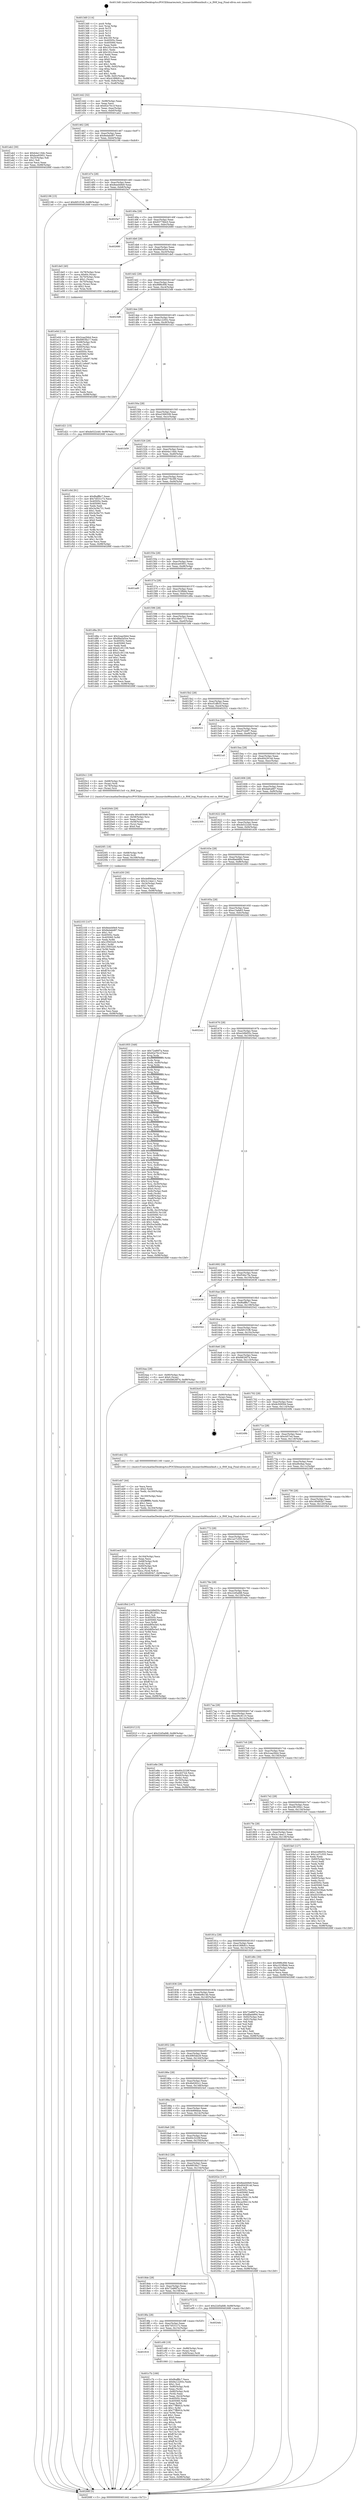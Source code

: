digraph "0x4013d0" {
  label = "0x4013d0 (/mnt/c/Users/mathe/Desktop/tcc/POCII/binaries/extr_linuxarchx86mmfault.c_is_f00f_bug_Final-ollvm.out::main(0))"
  labelloc = "t"
  node[shape=record]

  Entry [label="",width=0.3,height=0.3,shape=circle,fillcolor=black,style=filled]
  "0x401442" [label="{
     0x401442 [32]\l
     | [instrs]\l
     &nbsp;&nbsp;0x401442 \<+6\>: mov -0x98(%rbp),%eax\l
     &nbsp;&nbsp;0x401448 \<+2\>: mov %eax,%ecx\l
     &nbsp;&nbsp;0x40144a \<+6\>: sub $0x82e70c1f,%ecx\l
     &nbsp;&nbsp;0x401450 \<+6\>: mov %eax,-0xac(%rbp)\l
     &nbsp;&nbsp;0x401456 \<+6\>: mov %ecx,-0xb0(%rbp)\l
     &nbsp;&nbsp;0x40145c \<+6\>: je 0000000000401ab2 \<main+0x6e2\>\l
  }"]
  "0x401ab2" [label="{
     0x401ab2 [30]\l
     | [instrs]\l
     &nbsp;&nbsp;0x401ab2 \<+5\>: mov $0xb4a116dc,%eax\l
     &nbsp;&nbsp;0x401ab7 \<+5\>: mov $0xbce93951,%ecx\l
     &nbsp;&nbsp;0x401abc \<+3\>: mov -0x25(%rbp),%dl\l
     &nbsp;&nbsp;0x401abf \<+3\>: test $0x1,%dl\l
     &nbsp;&nbsp;0x401ac2 \<+3\>: cmovne %ecx,%eax\l
     &nbsp;&nbsp;0x401ac5 \<+6\>: mov %eax,-0x98(%rbp)\l
     &nbsp;&nbsp;0x401acb \<+5\>: jmp 000000000040268f \<main+0x12bf\>\l
  }"]
  "0x401462" [label="{
     0x401462 [28]\l
     | [instrs]\l
     &nbsp;&nbsp;0x401462 \<+5\>: jmp 0000000000401467 \<main+0x97\>\l
     &nbsp;&nbsp;0x401467 \<+6\>: mov -0xac(%rbp),%eax\l
     &nbsp;&nbsp;0x40146d \<+5\>: sub $0x8edabd87,%eax\l
     &nbsp;&nbsp;0x401472 \<+6\>: mov %eax,-0xb4(%rbp)\l
     &nbsp;&nbsp;0x401478 \<+6\>: je 0000000000402196 \<main+0xdc6\>\l
  }"]
  Exit [label="",width=0.3,height=0.3,shape=circle,fillcolor=black,style=filled,peripheries=2]
  "0x402196" [label="{
     0x402196 [15]\l
     | [instrs]\l
     &nbsp;&nbsp;0x402196 \<+10\>: movl $0xfd51f1f8,-0x98(%rbp)\l
     &nbsp;&nbsp;0x4021a0 \<+5\>: jmp 000000000040268f \<main+0x12bf\>\l
  }"]
  "0x40147e" [label="{
     0x40147e [28]\l
     | [instrs]\l
     &nbsp;&nbsp;0x40147e \<+5\>: jmp 0000000000401483 \<main+0xb3\>\l
     &nbsp;&nbsp;0x401483 \<+6\>: mov -0xac(%rbp),%eax\l
     &nbsp;&nbsp;0x401489 \<+5\>: sub $0x8eed49e9,%eax\l
     &nbsp;&nbsp;0x40148e \<+6\>: mov %eax,-0xb8(%rbp)\l
     &nbsp;&nbsp;0x401494 \<+6\>: je 00000000004025e7 \<main+0x1217\>\l
  }"]
  "0x402103" [label="{
     0x402103 [147]\l
     | [instrs]\l
     &nbsp;&nbsp;0x402103 \<+5\>: mov $0x8eed49e9,%eax\l
     &nbsp;&nbsp;0x402108 \<+5\>: mov $0x8edabd87,%esi\l
     &nbsp;&nbsp;0x40210d \<+2\>: mov $0x1,%cl\l
     &nbsp;&nbsp;0x40210f \<+7\>: mov 0x40505c,%edx\l
     &nbsp;&nbsp;0x402116 \<+8\>: mov 0x405060,%r8d\l
     &nbsp;&nbsp;0x40211e \<+3\>: mov %edx,%r9d\l
     &nbsp;&nbsp;0x402121 \<+7\>: sub $0x1f5932d5,%r9d\l
     &nbsp;&nbsp;0x402128 \<+4\>: sub $0x1,%r9d\l
     &nbsp;&nbsp;0x40212c \<+7\>: add $0x1f5932d5,%r9d\l
     &nbsp;&nbsp;0x402133 \<+4\>: imul %r9d,%edx\l
     &nbsp;&nbsp;0x402137 \<+3\>: and $0x1,%edx\l
     &nbsp;&nbsp;0x40213a \<+3\>: cmp $0x0,%edx\l
     &nbsp;&nbsp;0x40213d \<+4\>: sete %r10b\l
     &nbsp;&nbsp;0x402141 \<+4\>: cmp $0xa,%r8d\l
     &nbsp;&nbsp;0x402145 \<+4\>: setl %r11b\l
     &nbsp;&nbsp;0x402149 \<+3\>: mov %r10b,%bl\l
     &nbsp;&nbsp;0x40214c \<+3\>: xor $0xff,%bl\l
     &nbsp;&nbsp;0x40214f \<+3\>: mov %r11b,%r14b\l
     &nbsp;&nbsp;0x402152 \<+4\>: xor $0xff,%r14b\l
     &nbsp;&nbsp;0x402156 \<+3\>: xor $0x0,%cl\l
     &nbsp;&nbsp;0x402159 \<+3\>: mov %bl,%r15b\l
     &nbsp;&nbsp;0x40215c \<+4\>: and $0x0,%r15b\l
     &nbsp;&nbsp;0x402160 \<+3\>: and %cl,%r10b\l
     &nbsp;&nbsp;0x402163 \<+3\>: mov %r14b,%r12b\l
     &nbsp;&nbsp;0x402166 \<+4\>: and $0x0,%r12b\l
     &nbsp;&nbsp;0x40216a \<+3\>: and %cl,%r11b\l
     &nbsp;&nbsp;0x40216d \<+3\>: or %r10b,%r15b\l
     &nbsp;&nbsp;0x402170 \<+3\>: or %r11b,%r12b\l
     &nbsp;&nbsp;0x402173 \<+3\>: xor %r12b,%r15b\l
     &nbsp;&nbsp;0x402176 \<+3\>: or %r14b,%bl\l
     &nbsp;&nbsp;0x402179 \<+3\>: xor $0xff,%bl\l
     &nbsp;&nbsp;0x40217c \<+3\>: or $0x0,%cl\l
     &nbsp;&nbsp;0x40217f \<+2\>: and %cl,%bl\l
     &nbsp;&nbsp;0x402181 \<+3\>: or %bl,%r15b\l
     &nbsp;&nbsp;0x402184 \<+4\>: test $0x1,%r15b\l
     &nbsp;&nbsp;0x402188 \<+3\>: cmovne %esi,%eax\l
     &nbsp;&nbsp;0x40218b \<+6\>: mov %eax,-0x98(%rbp)\l
     &nbsp;&nbsp;0x402191 \<+5\>: jmp 000000000040268f \<main+0x12bf\>\l
  }"]
  "0x4025e7" [label="{
     0x4025e7\l
  }", style=dashed]
  "0x40149a" [label="{
     0x40149a [28]\l
     | [instrs]\l
     &nbsp;&nbsp;0x40149a \<+5\>: jmp 000000000040149f \<main+0xcf\>\l
     &nbsp;&nbsp;0x40149f \<+6\>: mov -0xac(%rbp),%eax\l
     &nbsp;&nbsp;0x4014a5 \<+5\>: sub $0x93778dc0,%eax\l
     &nbsp;&nbsp;0x4014aa \<+6\>: mov %eax,-0xbc(%rbp)\l
     &nbsp;&nbsp;0x4014b0 \<+6\>: je 0000000000402680 \<main+0x12b0\>\l
  }"]
  "0x4020f1" [label="{
     0x4020f1 [18]\l
     | [instrs]\l
     &nbsp;&nbsp;0x4020f1 \<+4\>: mov -0x68(%rbp),%rdi\l
     &nbsp;&nbsp;0x4020f5 \<+3\>: mov (%rdi),%rdi\l
     &nbsp;&nbsp;0x4020f8 \<+6\>: mov %eax,-0x168(%rbp)\l
     &nbsp;&nbsp;0x4020fe \<+5\>: call 0000000000401030 \<free@plt\>\l
     | [calls]\l
     &nbsp;&nbsp;0x401030 \{1\} (unknown)\l
  }"]
  "0x402680" [label="{
     0x402680\l
  }", style=dashed]
  "0x4014b6" [label="{
     0x4014b6 [28]\l
     | [instrs]\l
     &nbsp;&nbsp;0x4014b6 \<+5\>: jmp 00000000004014bb \<main+0xeb\>\l
     &nbsp;&nbsp;0x4014bb \<+6\>: mov -0xac(%rbp),%eax\l
     &nbsp;&nbsp;0x4014c1 \<+5\>: sub $0x99a5a5ce,%eax\l
     &nbsp;&nbsp;0x4014c6 \<+6\>: mov %eax,-0xc0(%rbp)\l
     &nbsp;&nbsp;0x4014cc \<+6\>: je 0000000000401de5 \<main+0xa15\>\l
  }"]
  "0x4020d4" [label="{
     0x4020d4 [29]\l
     | [instrs]\l
     &nbsp;&nbsp;0x4020d4 \<+10\>: movabs $0x4030d6,%rdi\l
     &nbsp;&nbsp;0x4020de \<+4\>: mov -0x58(%rbp),%rsi\l
     &nbsp;&nbsp;0x4020e2 \<+2\>: mov %eax,(%rsi)\l
     &nbsp;&nbsp;0x4020e4 \<+4\>: mov -0x58(%rbp),%rsi\l
     &nbsp;&nbsp;0x4020e8 \<+2\>: mov (%rsi),%esi\l
     &nbsp;&nbsp;0x4020ea \<+2\>: mov $0x0,%al\l
     &nbsp;&nbsp;0x4020ec \<+5\>: call 0000000000401040 \<printf@plt\>\l
     | [calls]\l
     &nbsp;&nbsp;0x401040 \{1\} (unknown)\l
  }"]
  "0x401de5" [label="{
     0x401de5 [40]\l
     | [instrs]\l
     &nbsp;&nbsp;0x401de5 \<+4\>: mov -0x78(%rbp),%rax\l
     &nbsp;&nbsp;0x401de9 \<+7\>: movq $0x64,(%rax)\l
     &nbsp;&nbsp;0x401df0 \<+4\>: mov -0x70(%rbp),%rax\l
     &nbsp;&nbsp;0x401df4 \<+6\>: movl $0x1,(%rax)\l
     &nbsp;&nbsp;0x401dfa \<+4\>: mov -0x70(%rbp),%rax\l
     &nbsp;&nbsp;0x401dfe \<+3\>: movslq (%rax),%rax\l
     &nbsp;&nbsp;0x401e01 \<+4\>: shl $0x2,%rax\l
     &nbsp;&nbsp;0x401e05 \<+3\>: mov %rax,%rdi\l
     &nbsp;&nbsp;0x401e08 \<+5\>: call 0000000000401050 \<malloc@plt\>\l
     | [calls]\l
     &nbsp;&nbsp;0x401050 \{1\} (unknown)\l
  }"]
  "0x4014d2" [label="{
     0x4014d2 [28]\l
     | [instrs]\l
     &nbsp;&nbsp;0x4014d2 \<+5\>: jmp 00000000004014d7 \<main+0x107\>\l
     &nbsp;&nbsp;0x4014d7 \<+6\>: mov -0xac(%rbp),%eax\l
     &nbsp;&nbsp;0x4014dd \<+5\>: sub $0x99f6cf08,%eax\l
     &nbsp;&nbsp;0x4014e2 \<+6\>: mov %eax,-0xc4(%rbp)\l
     &nbsp;&nbsp;0x4014e8 \<+6\>: je 00000000004023d6 \<main+0x1006\>\l
  }"]
  "0x401ee3" [label="{
     0x401ee3 [42]\l
     | [instrs]\l
     &nbsp;&nbsp;0x401ee3 \<+6\>: mov -0x164(%rbp),%ecx\l
     &nbsp;&nbsp;0x401ee9 \<+3\>: imul %eax,%ecx\l
     &nbsp;&nbsp;0x401eec \<+4\>: mov -0x68(%rbp),%rdi\l
     &nbsp;&nbsp;0x401ef0 \<+3\>: mov (%rdi),%rdi\l
     &nbsp;&nbsp;0x401ef3 \<+4\>: mov -0x60(%rbp),%r8\l
     &nbsp;&nbsp;0x401ef7 \<+3\>: movslq (%r8),%r8\l
     &nbsp;&nbsp;0x401efa \<+4\>: mov %ecx,(%rdi,%r8,4)\l
     &nbsp;&nbsp;0x401efe \<+10\>: movl $0x180d93b7,-0x98(%rbp)\l
     &nbsp;&nbsp;0x401f08 \<+5\>: jmp 000000000040268f \<main+0x12bf\>\l
  }"]
  "0x4023d6" [label="{
     0x4023d6\l
  }", style=dashed]
  "0x4014ee" [label="{
     0x4014ee [28]\l
     | [instrs]\l
     &nbsp;&nbsp;0x4014ee \<+5\>: jmp 00000000004014f3 \<main+0x123\>\l
     &nbsp;&nbsp;0x4014f3 \<+6\>: mov -0xac(%rbp),%eax\l
     &nbsp;&nbsp;0x4014f9 \<+5\>: sub $0x9a12293c,%eax\l
     &nbsp;&nbsp;0x4014fe \<+6\>: mov %eax,-0xc8(%rbp)\l
     &nbsp;&nbsp;0x401504 \<+6\>: je 0000000000401d21 \<main+0x951\>\l
  }"]
  "0x401eb7" [label="{
     0x401eb7 [44]\l
     | [instrs]\l
     &nbsp;&nbsp;0x401eb7 \<+2\>: xor %ecx,%ecx\l
     &nbsp;&nbsp;0x401eb9 \<+5\>: mov $0x2,%edx\l
     &nbsp;&nbsp;0x401ebe \<+6\>: mov %edx,-0x160(%rbp)\l
     &nbsp;&nbsp;0x401ec4 \<+1\>: cltd\l
     &nbsp;&nbsp;0x401ec5 \<+6\>: mov -0x160(%rbp),%esi\l
     &nbsp;&nbsp;0x401ecb \<+2\>: idiv %esi\l
     &nbsp;&nbsp;0x401ecd \<+6\>: imul $0xfffffffe,%edx,%edx\l
     &nbsp;&nbsp;0x401ed3 \<+3\>: sub $0x1,%ecx\l
     &nbsp;&nbsp;0x401ed6 \<+2\>: sub %ecx,%edx\l
     &nbsp;&nbsp;0x401ed8 \<+6\>: mov %edx,-0x164(%rbp)\l
     &nbsp;&nbsp;0x401ede \<+5\>: call 0000000000401160 \<next_i\>\l
     | [calls]\l
     &nbsp;&nbsp;0x401160 \{1\} (/mnt/c/Users/mathe/Desktop/tcc/POCII/binaries/extr_linuxarchx86mmfault.c_is_f00f_bug_Final-ollvm.out::next_i)\l
  }"]
  "0x401d21" [label="{
     0x401d21 [15]\l
     | [instrs]\l
     &nbsp;&nbsp;0x401d21 \<+10\>: movl $0xde522cb0,-0x98(%rbp)\l
     &nbsp;&nbsp;0x401d2b \<+5\>: jmp 000000000040268f \<main+0x12bf\>\l
  }"]
  "0x40150a" [label="{
     0x40150a [28]\l
     | [instrs]\l
     &nbsp;&nbsp;0x40150a \<+5\>: jmp 000000000040150f \<main+0x13f\>\l
     &nbsp;&nbsp;0x40150f \<+6\>: mov -0xac(%rbp),%eax\l
     &nbsp;&nbsp;0x401515 \<+5\>: sub $0xa2366208,%eax\l
     &nbsp;&nbsp;0x40151a \<+6\>: mov %eax,-0xcc(%rbp)\l
     &nbsp;&nbsp;0x401520 \<+6\>: je 0000000000401b59 \<main+0x789\>\l
  }"]
  "0x401e0d" [label="{
     0x401e0d [114]\l
     | [instrs]\l
     &nbsp;&nbsp;0x401e0d \<+5\>: mov $0x2caa2bb4,%ecx\l
     &nbsp;&nbsp;0x401e12 \<+5\>: mov $0x6803fa17,%edx\l
     &nbsp;&nbsp;0x401e17 \<+4\>: mov -0x68(%rbp),%rdi\l
     &nbsp;&nbsp;0x401e1b \<+3\>: mov %rax,(%rdi)\l
     &nbsp;&nbsp;0x401e1e \<+4\>: mov -0x60(%rbp),%rax\l
     &nbsp;&nbsp;0x401e22 \<+6\>: movl $0x0,(%rax)\l
     &nbsp;&nbsp;0x401e28 \<+7\>: mov 0x40505c,%esi\l
     &nbsp;&nbsp;0x401e2f \<+8\>: mov 0x405060,%r8d\l
     &nbsp;&nbsp;0x401e37 \<+3\>: mov %esi,%r9d\l
     &nbsp;&nbsp;0x401e3a \<+7\>: add $0xd11e6e97,%r9d\l
     &nbsp;&nbsp;0x401e41 \<+4\>: sub $0x1,%r9d\l
     &nbsp;&nbsp;0x401e45 \<+7\>: sub $0xd11e6e97,%r9d\l
     &nbsp;&nbsp;0x401e4c \<+4\>: imul %r9d,%esi\l
     &nbsp;&nbsp;0x401e50 \<+3\>: and $0x1,%esi\l
     &nbsp;&nbsp;0x401e53 \<+3\>: cmp $0x0,%esi\l
     &nbsp;&nbsp;0x401e56 \<+4\>: sete %r10b\l
     &nbsp;&nbsp;0x401e5a \<+4\>: cmp $0xa,%r8d\l
     &nbsp;&nbsp;0x401e5e \<+4\>: setl %r11b\l
     &nbsp;&nbsp;0x401e62 \<+3\>: mov %r10b,%bl\l
     &nbsp;&nbsp;0x401e65 \<+3\>: and %r11b,%bl\l
     &nbsp;&nbsp;0x401e68 \<+3\>: xor %r11b,%r10b\l
     &nbsp;&nbsp;0x401e6b \<+3\>: or %r10b,%bl\l
     &nbsp;&nbsp;0x401e6e \<+3\>: test $0x1,%bl\l
     &nbsp;&nbsp;0x401e71 \<+3\>: cmovne %edx,%ecx\l
     &nbsp;&nbsp;0x401e74 \<+6\>: mov %ecx,-0x98(%rbp)\l
     &nbsp;&nbsp;0x401e7a \<+5\>: jmp 000000000040268f \<main+0x12bf\>\l
  }"]
  "0x401b59" [label="{
     0x401b59\l
  }", style=dashed]
  "0x401526" [label="{
     0x401526 [28]\l
     | [instrs]\l
     &nbsp;&nbsp;0x401526 \<+5\>: jmp 000000000040152b \<main+0x15b\>\l
     &nbsp;&nbsp;0x40152b \<+6\>: mov -0xac(%rbp),%eax\l
     &nbsp;&nbsp;0x401531 \<+5\>: sub $0xb4a116dc,%eax\l
     &nbsp;&nbsp;0x401536 \<+6\>: mov %eax,-0xd0(%rbp)\l
     &nbsp;&nbsp;0x40153c \<+6\>: je 0000000000401c0d \<main+0x83d\>\l
  }"]
  "0x401c7b" [label="{
     0x401c7b [166]\l
     | [instrs]\l
     &nbsp;&nbsp;0x401c7b \<+5\>: mov $0xf6aff8c7,%ecx\l
     &nbsp;&nbsp;0x401c80 \<+5\>: mov $0x9a12293c,%edx\l
     &nbsp;&nbsp;0x401c85 \<+3\>: mov $0x1,%sil\l
     &nbsp;&nbsp;0x401c88 \<+4\>: mov -0x80(%rbp),%rdi\l
     &nbsp;&nbsp;0x401c8c \<+2\>: mov %eax,(%rdi)\l
     &nbsp;&nbsp;0x401c8e \<+4\>: mov -0x80(%rbp),%rdi\l
     &nbsp;&nbsp;0x401c92 \<+2\>: mov (%rdi),%eax\l
     &nbsp;&nbsp;0x401c94 \<+3\>: mov %eax,-0x24(%rbp)\l
     &nbsp;&nbsp;0x401c97 \<+7\>: mov 0x40505c,%eax\l
     &nbsp;&nbsp;0x401c9e \<+8\>: mov 0x405060,%r8d\l
     &nbsp;&nbsp;0x401ca6 \<+3\>: mov %eax,%r9d\l
     &nbsp;&nbsp;0x401ca9 \<+7\>: add $0x77ffb91b,%r9d\l
     &nbsp;&nbsp;0x401cb0 \<+4\>: sub $0x1,%r9d\l
     &nbsp;&nbsp;0x401cb4 \<+7\>: sub $0x77ffb91b,%r9d\l
     &nbsp;&nbsp;0x401cbb \<+4\>: imul %r9d,%eax\l
     &nbsp;&nbsp;0x401cbf \<+3\>: and $0x1,%eax\l
     &nbsp;&nbsp;0x401cc2 \<+3\>: cmp $0x0,%eax\l
     &nbsp;&nbsp;0x401cc5 \<+4\>: sete %r10b\l
     &nbsp;&nbsp;0x401cc9 \<+4\>: cmp $0xa,%r8d\l
     &nbsp;&nbsp;0x401ccd \<+4\>: setl %r11b\l
     &nbsp;&nbsp;0x401cd1 \<+3\>: mov %r10b,%bl\l
     &nbsp;&nbsp;0x401cd4 \<+3\>: xor $0xff,%bl\l
     &nbsp;&nbsp;0x401cd7 \<+3\>: mov %r11b,%r14b\l
     &nbsp;&nbsp;0x401cda \<+4\>: xor $0xff,%r14b\l
     &nbsp;&nbsp;0x401cde \<+4\>: xor $0x1,%sil\l
     &nbsp;&nbsp;0x401ce2 \<+3\>: mov %bl,%r15b\l
     &nbsp;&nbsp;0x401ce5 \<+4\>: and $0xff,%r15b\l
     &nbsp;&nbsp;0x401ce9 \<+3\>: and %sil,%r10b\l
     &nbsp;&nbsp;0x401cec \<+3\>: mov %r14b,%r12b\l
     &nbsp;&nbsp;0x401cef \<+4\>: and $0xff,%r12b\l
     &nbsp;&nbsp;0x401cf3 \<+3\>: and %sil,%r11b\l
     &nbsp;&nbsp;0x401cf6 \<+3\>: or %r10b,%r15b\l
     &nbsp;&nbsp;0x401cf9 \<+3\>: or %r11b,%r12b\l
     &nbsp;&nbsp;0x401cfc \<+3\>: xor %r12b,%r15b\l
     &nbsp;&nbsp;0x401cff \<+3\>: or %r14b,%bl\l
     &nbsp;&nbsp;0x401d02 \<+3\>: xor $0xff,%bl\l
     &nbsp;&nbsp;0x401d05 \<+4\>: or $0x1,%sil\l
     &nbsp;&nbsp;0x401d09 \<+3\>: and %sil,%bl\l
     &nbsp;&nbsp;0x401d0c \<+3\>: or %bl,%r15b\l
     &nbsp;&nbsp;0x401d0f \<+4\>: test $0x1,%r15b\l
     &nbsp;&nbsp;0x401d13 \<+3\>: cmovne %edx,%ecx\l
     &nbsp;&nbsp;0x401d16 \<+6\>: mov %ecx,-0x98(%rbp)\l
     &nbsp;&nbsp;0x401d1c \<+5\>: jmp 000000000040268f \<main+0x12bf\>\l
  }"]
  "0x401c0d" [label="{
     0x401c0d [91]\l
     | [instrs]\l
     &nbsp;&nbsp;0x401c0d \<+5\>: mov $0xf6aff8c7,%eax\l
     &nbsp;&nbsp;0x401c12 \<+5\>: mov $0x7d531c72,%ecx\l
     &nbsp;&nbsp;0x401c17 \<+7\>: mov 0x40505c,%edx\l
     &nbsp;&nbsp;0x401c1e \<+7\>: mov 0x405060,%esi\l
     &nbsp;&nbsp;0x401c25 \<+2\>: mov %edx,%edi\l
     &nbsp;&nbsp;0x401c27 \<+6\>: add $0x3a3fa731,%edi\l
     &nbsp;&nbsp;0x401c2d \<+3\>: sub $0x1,%edi\l
     &nbsp;&nbsp;0x401c30 \<+6\>: sub $0x3a3fa731,%edi\l
     &nbsp;&nbsp;0x401c36 \<+3\>: imul %edi,%edx\l
     &nbsp;&nbsp;0x401c39 \<+3\>: and $0x1,%edx\l
     &nbsp;&nbsp;0x401c3c \<+3\>: cmp $0x0,%edx\l
     &nbsp;&nbsp;0x401c3f \<+4\>: sete %r8b\l
     &nbsp;&nbsp;0x401c43 \<+3\>: cmp $0xa,%esi\l
     &nbsp;&nbsp;0x401c46 \<+4\>: setl %r9b\l
     &nbsp;&nbsp;0x401c4a \<+3\>: mov %r8b,%r10b\l
     &nbsp;&nbsp;0x401c4d \<+3\>: and %r9b,%r10b\l
     &nbsp;&nbsp;0x401c50 \<+3\>: xor %r9b,%r8b\l
     &nbsp;&nbsp;0x401c53 \<+3\>: or %r8b,%r10b\l
     &nbsp;&nbsp;0x401c56 \<+4\>: test $0x1,%r10b\l
     &nbsp;&nbsp;0x401c5a \<+3\>: cmovne %ecx,%eax\l
     &nbsp;&nbsp;0x401c5d \<+6\>: mov %eax,-0x98(%rbp)\l
     &nbsp;&nbsp;0x401c63 \<+5\>: jmp 000000000040268f \<main+0x12bf\>\l
  }"]
  "0x401542" [label="{
     0x401542 [28]\l
     | [instrs]\l
     &nbsp;&nbsp;0x401542 \<+5\>: jmp 0000000000401547 \<main+0x177\>\l
     &nbsp;&nbsp;0x401547 \<+6\>: mov -0xac(%rbp),%eax\l
     &nbsp;&nbsp;0x40154d \<+5\>: sub $0xb778c5f0,%eax\l
     &nbsp;&nbsp;0x401552 \<+6\>: mov %eax,-0xd4(%rbp)\l
     &nbsp;&nbsp;0x401558 \<+6\>: je 00000000004022e1 \<main+0xf11\>\l
  }"]
  "0x401916" [label="{
     0x401916\l
  }", style=dashed]
  "0x4022e1" [label="{
     0x4022e1\l
  }", style=dashed]
  "0x40155e" [label="{
     0x40155e [28]\l
     | [instrs]\l
     &nbsp;&nbsp;0x40155e \<+5\>: jmp 0000000000401563 \<main+0x193\>\l
     &nbsp;&nbsp;0x401563 \<+6\>: mov -0xac(%rbp),%eax\l
     &nbsp;&nbsp;0x401569 \<+5\>: sub $0xbce93951,%eax\l
     &nbsp;&nbsp;0x40156e \<+6\>: mov %eax,-0xd8(%rbp)\l
     &nbsp;&nbsp;0x401574 \<+6\>: je 0000000000401ad0 \<main+0x700\>\l
  }"]
  "0x401c68" [label="{
     0x401c68 [19]\l
     | [instrs]\l
     &nbsp;&nbsp;0x401c68 \<+7\>: mov -0x88(%rbp),%rax\l
     &nbsp;&nbsp;0x401c6f \<+3\>: mov (%rax),%rax\l
     &nbsp;&nbsp;0x401c72 \<+4\>: mov 0x8(%rax),%rdi\l
     &nbsp;&nbsp;0x401c76 \<+5\>: call 0000000000401060 \<atoi@plt\>\l
     | [calls]\l
     &nbsp;&nbsp;0x401060 \{1\} (unknown)\l
  }"]
  "0x401ad0" [label="{
     0x401ad0\l
  }", style=dashed]
  "0x40157a" [label="{
     0x40157a [28]\l
     | [instrs]\l
     &nbsp;&nbsp;0x40157a \<+5\>: jmp 000000000040157f \<main+0x1af\>\l
     &nbsp;&nbsp;0x40157f \<+6\>: mov -0xac(%rbp),%eax\l
     &nbsp;&nbsp;0x401585 \<+5\>: sub $0xc323fbbb,%eax\l
     &nbsp;&nbsp;0x40158a \<+6\>: mov %eax,-0xdc(%rbp)\l
     &nbsp;&nbsp;0x401590 \<+6\>: je 0000000000401d8a \<main+0x9ba\>\l
  }"]
  "0x4018fa" [label="{
     0x4018fa [28]\l
     | [instrs]\l
     &nbsp;&nbsp;0x4018fa \<+5\>: jmp 00000000004018ff \<main+0x52f\>\l
     &nbsp;&nbsp;0x4018ff \<+6\>: mov -0xac(%rbp),%eax\l
     &nbsp;&nbsp;0x401905 \<+5\>: sub $0x7d531c72,%eax\l
     &nbsp;&nbsp;0x40190a \<+6\>: mov %eax,-0x15c(%rbp)\l
     &nbsp;&nbsp;0x401910 \<+6\>: je 0000000000401c68 \<main+0x898\>\l
  }"]
  "0x401d8a" [label="{
     0x401d8a [91]\l
     | [instrs]\l
     &nbsp;&nbsp;0x401d8a \<+5\>: mov $0x2caa2bb4,%eax\l
     &nbsp;&nbsp;0x401d8f \<+5\>: mov $0x99a5a5ce,%ecx\l
     &nbsp;&nbsp;0x401d94 \<+7\>: mov 0x40505c,%edx\l
     &nbsp;&nbsp;0x401d9b \<+7\>: mov 0x405060,%esi\l
     &nbsp;&nbsp;0x401da2 \<+2\>: mov %edx,%edi\l
     &nbsp;&nbsp;0x401da4 \<+6\>: add $0xd1c91158,%edi\l
     &nbsp;&nbsp;0x401daa \<+3\>: sub $0x1,%edi\l
     &nbsp;&nbsp;0x401dad \<+6\>: sub $0xd1c91158,%edi\l
     &nbsp;&nbsp;0x401db3 \<+3\>: imul %edi,%edx\l
     &nbsp;&nbsp;0x401db6 \<+3\>: and $0x1,%edx\l
     &nbsp;&nbsp;0x401db9 \<+3\>: cmp $0x0,%edx\l
     &nbsp;&nbsp;0x401dbc \<+4\>: sete %r8b\l
     &nbsp;&nbsp;0x401dc0 \<+3\>: cmp $0xa,%esi\l
     &nbsp;&nbsp;0x401dc3 \<+4\>: setl %r9b\l
     &nbsp;&nbsp;0x401dc7 \<+3\>: mov %r8b,%r10b\l
     &nbsp;&nbsp;0x401dca \<+3\>: and %r9b,%r10b\l
     &nbsp;&nbsp;0x401dcd \<+3\>: xor %r9b,%r8b\l
     &nbsp;&nbsp;0x401dd0 \<+3\>: or %r8b,%r10b\l
     &nbsp;&nbsp;0x401dd3 \<+4\>: test $0x1,%r10b\l
     &nbsp;&nbsp;0x401dd7 \<+3\>: cmovne %ecx,%eax\l
     &nbsp;&nbsp;0x401dda \<+6\>: mov %eax,-0x98(%rbp)\l
     &nbsp;&nbsp;0x401de0 \<+5\>: jmp 000000000040268f \<main+0x12bf\>\l
  }"]
  "0x401596" [label="{
     0x401596 [28]\l
     | [instrs]\l
     &nbsp;&nbsp;0x401596 \<+5\>: jmp 000000000040159b \<main+0x1cb\>\l
     &nbsp;&nbsp;0x40159b \<+6\>: mov -0xac(%rbp),%eax\l
     &nbsp;&nbsp;0x4015a1 \<+5\>: sub $0xc4b61715,%eax\l
     &nbsp;&nbsp;0x4015a6 \<+6\>: mov %eax,-0xe0(%rbp)\l
     &nbsp;&nbsp;0x4015ac \<+6\>: je 0000000000401bfe \<main+0x82e\>\l
  }"]
  "0x4024dc" [label="{
     0x4024dc\l
  }", style=dashed]
  "0x401bfe" [label="{
     0x401bfe\l
  }", style=dashed]
  "0x4015b2" [label="{
     0x4015b2 [28]\l
     | [instrs]\l
     &nbsp;&nbsp;0x4015b2 \<+5\>: jmp 00000000004015b7 \<main+0x1e7\>\l
     &nbsp;&nbsp;0x4015b7 \<+6\>: mov -0xac(%rbp),%eax\l
     &nbsp;&nbsp;0x4015bd \<+5\>: sub $0xcf1dfb33,%eax\l
     &nbsp;&nbsp;0x4015c2 \<+6\>: mov %eax,-0xe4(%rbp)\l
     &nbsp;&nbsp;0x4015c8 \<+6\>: je 0000000000402521 \<main+0x1151\>\l
  }"]
  "0x4018de" [label="{
     0x4018de [28]\l
     | [instrs]\l
     &nbsp;&nbsp;0x4018de \<+5\>: jmp 00000000004018e3 \<main+0x513\>\l
     &nbsp;&nbsp;0x4018e3 \<+6\>: mov -0xac(%rbp),%eax\l
     &nbsp;&nbsp;0x4018e9 \<+5\>: sub $0x72a86f7a,%eax\l
     &nbsp;&nbsp;0x4018ee \<+6\>: mov %eax,-0x158(%rbp)\l
     &nbsp;&nbsp;0x4018f4 \<+6\>: je 00000000004024dc \<main+0x110c\>\l
  }"]
  "0x402521" [label="{
     0x402521\l
  }", style=dashed]
  "0x4015ce" [label="{
     0x4015ce [28]\l
     | [instrs]\l
     &nbsp;&nbsp;0x4015ce \<+5\>: jmp 00000000004015d3 \<main+0x203\>\l
     &nbsp;&nbsp;0x4015d3 \<+6\>: mov -0xac(%rbp),%eax\l
     &nbsp;&nbsp;0x4015d9 \<+5\>: sub $0xcf7cb0f7,%eax\l
     &nbsp;&nbsp;0x4015de \<+6\>: mov %eax,-0xe8(%rbp)\l
     &nbsp;&nbsp;0x4015e4 \<+6\>: je 00000000004021a5 \<main+0xdd5\>\l
  }"]
  "0x401e7f" [label="{
     0x401e7f [15]\l
     | [instrs]\l
     &nbsp;&nbsp;0x401e7f \<+10\>: movl $0x22d5afd8,-0x98(%rbp)\l
     &nbsp;&nbsp;0x401e89 \<+5\>: jmp 000000000040268f \<main+0x12bf\>\l
  }"]
  "0x4021a5" [label="{
     0x4021a5\l
  }", style=dashed]
  "0x4015ea" [label="{
     0x4015ea [28]\l
     | [instrs]\l
     &nbsp;&nbsp;0x4015ea \<+5\>: jmp 00000000004015ef \<main+0x21f\>\l
     &nbsp;&nbsp;0x4015ef \<+6\>: mov -0xac(%rbp),%eax\l
     &nbsp;&nbsp;0x4015f5 \<+5\>: sub $0xd042914d,%eax\l
     &nbsp;&nbsp;0x4015fa \<+6\>: mov %eax,-0xec(%rbp)\l
     &nbsp;&nbsp;0x401600 \<+6\>: je 00000000004020c1 \<main+0xcf1\>\l
  }"]
  "0x4018c2" [label="{
     0x4018c2 [28]\l
     | [instrs]\l
     &nbsp;&nbsp;0x4018c2 \<+5\>: jmp 00000000004018c7 \<main+0x4f7\>\l
     &nbsp;&nbsp;0x4018c7 \<+6\>: mov -0xac(%rbp),%eax\l
     &nbsp;&nbsp;0x4018cd \<+5\>: sub $0x6803fa17,%eax\l
     &nbsp;&nbsp;0x4018d2 \<+6\>: mov %eax,-0x154(%rbp)\l
     &nbsp;&nbsp;0x4018d8 \<+6\>: je 0000000000401e7f \<main+0xaaf\>\l
  }"]
  "0x4020c1" [label="{
     0x4020c1 [19]\l
     | [instrs]\l
     &nbsp;&nbsp;0x4020c1 \<+4\>: mov -0x68(%rbp),%rax\l
     &nbsp;&nbsp;0x4020c5 \<+3\>: mov (%rax),%rdi\l
     &nbsp;&nbsp;0x4020c8 \<+4\>: mov -0x78(%rbp),%rax\l
     &nbsp;&nbsp;0x4020cc \<+3\>: mov (%rax),%rsi\l
     &nbsp;&nbsp;0x4020cf \<+5\>: call 00000000004013c0 \<is_f00f_bug\>\l
     | [calls]\l
     &nbsp;&nbsp;0x4013c0 \{1\} (/mnt/c/Users/mathe/Desktop/tcc/POCII/binaries/extr_linuxarchx86mmfault.c_is_f00f_bug_Final-ollvm.out::is_f00f_bug)\l
  }"]
  "0x401606" [label="{
     0x401606 [28]\l
     | [instrs]\l
     &nbsp;&nbsp;0x401606 \<+5\>: jmp 000000000040160b \<main+0x23b\>\l
     &nbsp;&nbsp;0x40160b \<+6\>: mov -0xac(%rbp),%eax\l
     &nbsp;&nbsp;0x401611 \<+5\>: sub $0xdafca667,%eax\l
     &nbsp;&nbsp;0x401616 \<+6\>: mov %eax,-0xf0(%rbp)\l
     &nbsp;&nbsp;0x40161c \<+6\>: je 0000000000402305 \<main+0xf35\>\l
  }"]
  "0x40202e" [label="{
     0x40202e [147]\l
     | [instrs]\l
     &nbsp;&nbsp;0x40202e \<+5\>: mov $0x8eed49e9,%eax\l
     &nbsp;&nbsp;0x402033 \<+5\>: mov $0xd042914d,%ecx\l
     &nbsp;&nbsp;0x402038 \<+2\>: mov $0x1,%dl\l
     &nbsp;&nbsp;0x40203a \<+7\>: mov 0x40505c,%esi\l
     &nbsp;&nbsp;0x402041 \<+7\>: mov 0x405060,%edi\l
     &nbsp;&nbsp;0x402048 \<+3\>: mov %esi,%r8d\l
     &nbsp;&nbsp;0x40204b \<+7\>: add $0xca39411b,%r8d\l
     &nbsp;&nbsp;0x402052 \<+4\>: sub $0x1,%r8d\l
     &nbsp;&nbsp;0x402056 \<+7\>: sub $0xca39411b,%r8d\l
     &nbsp;&nbsp;0x40205d \<+4\>: imul %r8d,%esi\l
     &nbsp;&nbsp;0x402061 \<+3\>: and $0x1,%esi\l
     &nbsp;&nbsp;0x402064 \<+3\>: cmp $0x0,%esi\l
     &nbsp;&nbsp;0x402067 \<+4\>: sete %r9b\l
     &nbsp;&nbsp;0x40206b \<+3\>: cmp $0xa,%edi\l
     &nbsp;&nbsp;0x40206e \<+4\>: setl %r10b\l
     &nbsp;&nbsp;0x402072 \<+3\>: mov %r9b,%r11b\l
     &nbsp;&nbsp;0x402075 \<+4\>: xor $0xff,%r11b\l
     &nbsp;&nbsp;0x402079 \<+3\>: mov %r10b,%bl\l
     &nbsp;&nbsp;0x40207c \<+3\>: xor $0xff,%bl\l
     &nbsp;&nbsp;0x40207f \<+3\>: xor $0x0,%dl\l
     &nbsp;&nbsp;0x402082 \<+3\>: mov %r11b,%r14b\l
     &nbsp;&nbsp;0x402085 \<+4\>: and $0x0,%r14b\l
     &nbsp;&nbsp;0x402089 \<+3\>: and %dl,%r9b\l
     &nbsp;&nbsp;0x40208c \<+3\>: mov %bl,%r15b\l
     &nbsp;&nbsp;0x40208f \<+4\>: and $0x0,%r15b\l
     &nbsp;&nbsp;0x402093 \<+3\>: and %dl,%r10b\l
     &nbsp;&nbsp;0x402096 \<+3\>: or %r9b,%r14b\l
     &nbsp;&nbsp;0x402099 \<+3\>: or %r10b,%r15b\l
     &nbsp;&nbsp;0x40209c \<+3\>: xor %r15b,%r14b\l
     &nbsp;&nbsp;0x40209f \<+3\>: or %bl,%r11b\l
     &nbsp;&nbsp;0x4020a2 \<+4\>: xor $0xff,%r11b\l
     &nbsp;&nbsp;0x4020a6 \<+3\>: or $0x0,%dl\l
     &nbsp;&nbsp;0x4020a9 \<+3\>: and %dl,%r11b\l
     &nbsp;&nbsp;0x4020ac \<+3\>: or %r11b,%r14b\l
     &nbsp;&nbsp;0x4020af \<+4\>: test $0x1,%r14b\l
     &nbsp;&nbsp;0x4020b3 \<+3\>: cmovne %ecx,%eax\l
     &nbsp;&nbsp;0x4020b6 \<+6\>: mov %eax,-0x98(%rbp)\l
     &nbsp;&nbsp;0x4020bc \<+5\>: jmp 000000000040268f \<main+0x12bf\>\l
  }"]
  "0x402305" [label="{
     0x402305\l
  }", style=dashed]
  "0x401622" [label="{
     0x401622 [28]\l
     | [instrs]\l
     &nbsp;&nbsp;0x401622 \<+5\>: jmp 0000000000401627 \<main+0x257\>\l
     &nbsp;&nbsp;0x401627 \<+6\>: mov -0xac(%rbp),%eax\l
     &nbsp;&nbsp;0x40162d \<+5\>: sub $0xde522cb0,%eax\l
     &nbsp;&nbsp;0x401632 \<+6\>: mov %eax,-0xf4(%rbp)\l
     &nbsp;&nbsp;0x401638 \<+6\>: je 0000000000401d30 \<main+0x960\>\l
  }"]
  "0x4018a6" [label="{
     0x4018a6 [28]\l
     | [instrs]\l
     &nbsp;&nbsp;0x4018a6 \<+5\>: jmp 00000000004018ab \<main+0x4db\>\l
     &nbsp;&nbsp;0x4018ab \<+6\>: mov -0xac(%rbp),%eax\l
     &nbsp;&nbsp;0x4018b1 \<+5\>: sub $0x60c3229f,%eax\l
     &nbsp;&nbsp;0x4018b6 \<+6\>: mov %eax,-0x150(%rbp)\l
     &nbsp;&nbsp;0x4018bc \<+6\>: je 000000000040202e \<main+0xc5e\>\l
  }"]
  "0x401d30" [label="{
     0x401d30 [30]\l
     | [instrs]\l
     &nbsp;&nbsp;0x401d30 \<+5\>: mov $0x4e89deae,%eax\l
     &nbsp;&nbsp;0x401d35 \<+5\>: mov $0x3c14ee11,%ecx\l
     &nbsp;&nbsp;0x401d3a \<+3\>: mov -0x24(%rbp),%edx\l
     &nbsp;&nbsp;0x401d3d \<+3\>: cmp $0x1,%edx\l
     &nbsp;&nbsp;0x401d40 \<+3\>: cmovl %ecx,%eax\l
     &nbsp;&nbsp;0x401d43 \<+6\>: mov %eax,-0x98(%rbp)\l
     &nbsp;&nbsp;0x401d49 \<+5\>: jmp 000000000040268f \<main+0x12bf\>\l
  }"]
  "0x40163e" [label="{
     0x40163e [28]\l
     | [instrs]\l
     &nbsp;&nbsp;0x40163e \<+5\>: jmp 0000000000401643 \<main+0x273\>\l
     &nbsp;&nbsp;0x401643 \<+6\>: mov -0xac(%rbp),%eax\l
     &nbsp;&nbsp;0x401649 \<+5\>: sub $0xdfaeb894,%eax\l
     &nbsp;&nbsp;0x40164e \<+6\>: mov %eax,-0xf8(%rbp)\l
     &nbsp;&nbsp;0x401654 \<+6\>: je 0000000000401955 \<main+0x585\>\l
  }"]
  "0x401d4e" [label="{
     0x401d4e\l
  }", style=dashed]
  "0x401955" [label="{
     0x401955 [349]\l
     | [instrs]\l
     &nbsp;&nbsp;0x401955 \<+5\>: mov $0x72a86f7a,%eax\l
     &nbsp;&nbsp;0x40195a \<+5\>: mov $0x82e70c1f,%ecx\l
     &nbsp;&nbsp;0x40195f \<+3\>: mov %rsp,%rdx\l
     &nbsp;&nbsp;0x401962 \<+4\>: add $0xfffffffffffffff0,%rdx\l
     &nbsp;&nbsp;0x401966 \<+3\>: mov %rdx,%rsp\l
     &nbsp;&nbsp;0x401969 \<+7\>: mov %rdx,-0x90(%rbp)\l
     &nbsp;&nbsp;0x401970 \<+3\>: mov %rsp,%rdx\l
     &nbsp;&nbsp;0x401973 \<+4\>: add $0xfffffffffffffff0,%rdx\l
     &nbsp;&nbsp;0x401977 \<+3\>: mov %rdx,%rsp\l
     &nbsp;&nbsp;0x40197a \<+3\>: mov %rsp,%rsi\l
     &nbsp;&nbsp;0x40197d \<+4\>: add $0xfffffffffffffff0,%rsi\l
     &nbsp;&nbsp;0x401981 \<+3\>: mov %rsi,%rsp\l
     &nbsp;&nbsp;0x401984 \<+7\>: mov %rsi,-0x88(%rbp)\l
     &nbsp;&nbsp;0x40198b \<+3\>: mov %rsp,%rsi\l
     &nbsp;&nbsp;0x40198e \<+4\>: add $0xfffffffffffffff0,%rsi\l
     &nbsp;&nbsp;0x401992 \<+3\>: mov %rsi,%rsp\l
     &nbsp;&nbsp;0x401995 \<+4\>: mov %rsi,-0x80(%rbp)\l
     &nbsp;&nbsp;0x401999 \<+3\>: mov %rsp,%rsi\l
     &nbsp;&nbsp;0x40199c \<+4\>: add $0xfffffffffffffff0,%rsi\l
     &nbsp;&nbsp;0x4019a0 \<+3\>: mov %rsi,%rsp\l
     &nbsp;&nbsp;0x4019a3 \<+4\>: mov %rsi,-0x78(%rbp)\l
     &nbsp;&nbsp;0x4019a7 \<+3\>: mov %rsp,%rsi\l
     &nbsp;&nbsp;0x4019aa \<+4\>: add $0xfffffffffffffff0,%rsi\l
     &nbsp;&nbsp;0x4019ae \<+3\>: mov %rsi,%rsp\l
     &nbsp;&nbsp;0x4019b1 \<+4\>: mov %rsi,-0x70(%rbp)\l
     &nbsp;&nbsp;0x4019b5 \<+3\>: mov %rsp,%rsi\l
     &nbsp;&nbsp;0x4019b8 \<+4\>: add $0xfffffffffffffff0,%rsi\l
     &nbsp;&nbsp;0x4019bc \<+3\>: mov %rsi,%rsp\l
     &nbsp;&nbsp;0x4019bf \<+4\>: mov %rsi,-0x68(%rbp)\l
     &nbsp;&nbsp;0x4019c3 \<+3\>: mov %rsp,%rsi\l
     &nbsp;&nbsp;0x4019c6 \<+4\>: add $0xfffffffffffffff0,%rsi\l
     &nbsp;&nbsp;0x4019ca \<+3\>: mov %rsi,%rsp\l
     &nbsp;&nbsp;0x4019cd \<+4\>: mov %rsi,-0x60(%rbp)\l
     &nbsp;&nbsp;0x4019d1 \<+3\>: mov %rsp,%rsi\l
     &nbsp;&nbsp;0x4019d4 \<+4\>: add $0xfffffffffffffff0,%rsi\l
     &nbsp;&nbsp;0x4019d8 \<+3\>: mov %rsi,%rsp\l
     &nbsp;&nbsp;0x4019db \<+4\>: mov %rsi,-0x58(%rbp)\l
     &nbsp;&nbsp;0x4019df \<+3\>: mov %rsp,%rsi\l
     &nbsp;&nbsp;0x4019e2 \<+4\>: add $0xfffffffffffffff0,%rsi\l
     &nbsp;&nbsp;0x4019e6 \<+3\>: mov %rsi,%rsp\l
     &nbsp;&nbsp;0x4019e9 \<+4\>: mov %rsi,-0x50(%rbp)\l
     &nbsp;&nbsp;0x4019ed \<+3\>: mov %rsp,%rsi\l
     &nbsp;&nbsp;0x4019f0 \<+4\>: add $0xfffffffffffffff0,%rsi\l
     &nbsp;&nbsp;0x4019f4 \<+3\>: mov %rsi,%rsp\l
     &nbsp;&nbsp;0x4019f7 \<+4\>: mov %rsi,-0x48(%rbp)\l
     &nbsp;&nbsp;0x4019fb \<+3\>: mov %rsp,%rsi\l
     &nbsp;&nbsp;0x4019fe \<+4\>: add $0xfffffffffffffff0,%rsi\l
     &nbsp;&nbsp;0x401a02 \<+3\>: mov %rsi,%rsp\l
     &nbsp;&nbsp;0x401a05 \<+4\>: mov %rsi,-0x40(%rbp)\l
     &nbsp;&nbsp;0x401a09 \<+3\>: mov %rsp,%rsi\l
     &nbsp;&nbsp;0x401a0c \<+4\>: add $0xfffffffffffffff0,%rsi\l
     &nbsp;&nbsp;0x401a10 \<+3\>: mov %rsi,%rsp\l
     &nbsp;&nbsp;0x401a13 \<+4\>: mov %rsi,-0x38(%rbp)\l
     &nbsp;&nbsp;0x401a17 \<+3\>: mov %rsp,%rsi\l
     &nbsp;&nbsp;0x401a1a \<+4\>: add $0xfffffffffffffff0,%rsi\l
     &nbsp;&nbsp;0x401a1e \<+3\>: mov %rsi,%rsp\l
     &nbsp;&nbsp;0x401a21 \<+4\>: mov %rsi,-0x30(%rbp)\l
     &nbsp;&nbsp;0x401a25 \<+7\>: mov -0x90(%rbp),%rsi\l
     &nbsp;&nbsp;0x401a2c \<+6\>: movl $0x0,(%rsi)\l
     &nbsp;&nbsp;0x401a32 \<+6\>: mov -0x9c(%rbp),%edi\l
     &nbsp;&nbsp;0x401a38 \<+2\>: mov %edi,(%rdx)\l
     &nbsp;&nbsp;0x401a3a \<+7\>: mov -0x88(%rbp),%rsi\l
     &nbsp;&nbsp;0x401a41 \<+7\>: mov -0xa8(%rbp),%r8\l
     &nbsp;&nbsp;0x401a48 \<+3\>: mov %r8,(%rsi)\l
     &nbsp;&nbsp;0x401a4b \<+3\>: cmpl $0x2,(%rdx)\l
     &nbsp;&nbsp;0x401a4e \<+4\>: setne %r9b\l
     &nbsp;&nbsp;0x401a52 \<+4\>: and $0x1,%r9b\l
     &nbsp;&nbsp;0x401a56 \<+4\>: mov %r9b,-0x25(%rbp)\l
     &nbsp;&nbsp;0x401a5a \<+8\>: mov 0x40505c,%r10d\l
     &nbsp;&nbsp;0x401a62 \<+8\>: mov 0x405060,%r11d\l
     &nbsp;&nbsp;0x401a6a \<+3\>: mov %r10d,%ebx\l
     &nbsp;&nbsp;0x401a6d \<+6\>: add $0x5ce3a08c,%ebx\l
     &nbsp;&nbsp;0x401a73 \<+3\>: sub $0x1,%ebx\l
     &nbsp;&nbsp;0x401a76 \<+6\>: sub $0x5ce3a08c,%ebx\l
     &nbsp;&nbsp;0x401a7c \<+4\>: imul %ebx,%r10d\l
     &nbsp;&nbsp;0x401a80 \<+4\>: and $0x1,%r10d\l
     &nbsp;&nbsp;0x401a84 \<+4\>: cmp $0x0,%r10d\l
     &nbsp;&nbsp;0x401a88 \<+4\>: sete %r9b\l
     &nbsp;&nbsp;0x401a8c \<+4\>: cmp $0xa,%r11d\l
     &nbsp;&nbsp;0x401a90 \<+4\>: setl %r14b\l
     &nbsp;&nbsp;0x401a94 \<+3\>: mov %r9b,%r15b\l
     &nbsp;&nbsp;0x401a97 \<+3\>: and %r14b,%r15b\l
     &nbsp;&nbsp;0x401a9a \<+3\>: xor %r14b,%r9b\l
     &nbsp;&nbsp;0x401a9d \<+3\>: or %r9b,%r15b\l
     &nbsp;&nbsp;0x401aa0 \<+4\>: test $0x1,%r15b\l
     &nbsp;&nbsp;0x401aa4 \<+3\>: cmovne %ecx,%eax\l
     &nbsp;&nbsp;0x401aa7 \<+6\>: mov %eax,-0x98(%rbp)\l
     &nbsp;&nbsp;0x401aad \<+5\>: jmp 000000000040268f \<main+0x12bf\>\l
  }"]
  "0x40165a" [label="{
     0x40165a [28]\l
     | [instrs]\l
     &nbsp;&nbsp;0x40165a \<+5\>: jmp 000000000040165f \<main+0x28f\>\l
     &nbsp;&nbsp;0x40165f \<+6\>: mov -0xac(%rbp),%eax\l
     &nbsp;&nbsp;0x401665 \<+5\>: sub $0xe15afe63,%eax\l
     &nbsp;&nbsp;0x40166a \<+6\>: mov %eax,-0xfc(%rbp)\l
     &nbsp;&nbsp;0x401670 \<+6\>: je 00000000004022d2 \<main+0xf02\>\l
  }"]
  "0x40188a" [label="{
     0x40188a [28]\l
     | [instrs]\l
     &nbsp;&nbsp;0x40188a \<+5\>: jmp 000000000040188f \<main+0x4bf\>\l
     &nbsp;&nbsp;0x40188f \<+6\>: mov -0xac(%rbp),%eax\l
     &nbsp;&nbsp;0x401895 \<+5\>: sub $0x4e89deae,%eax\l
     &nbsp;&nbsp;0x40189a \<+6\>: mov %eax,-0x14c(%rbp)\l
     &nbsp;&nbsp;0x4018a0 \<+6\>: je 0000000000401d4e \<main+0x97e\>\l
  }"]
  "0x4022d2" [label="{
     0x4022d2\l
  }", style=dashed]
  "0x401676" [label="{
     0x401676 [28]\l
     | [instrs]\l
     &nbsp;&nbsp;0x401676 \<+5\>: jmp 000000000040167b \<main+0x2ab\>\l
     &nbsp;&nbsp;0x40167b \<+6\>: mov -0xac(%rbp),%eax\l
     &nbsp;&nbsp;0x401681 \<+5\>: sub $0xe2d9d55c,%eax\l
     &nbsp;&nbsp;0x401686 \<+6\>: mov %eax,-0x100(%rbp)\l
     &nbsp;&nbsp;0x40168c \<+6\>: je 00000000004025bd \<main+0x11ed\>\l
  }"]
  "0x4023e5" [label="{
     0x4023e5\l
  }", style=dashed]
  "0x4025bd" [label="{
     0x4025bd\l
  }", style=dashed]
  "0x401692" [label="{
     0x401692 [28]\l
     | [instrs]\l
     &nbsp;&nbsp;0x401692 \<+5\>: jmp 0000000000401697 \<main+0x2c7\>\l
     &nbsp;&nbsp;0x401697 \<+6\>: mov -0xac(%rbp),%eax\l
     &nbsp;&nbsp;0x40169d \<+5\>: sub $0xf54bc7fa,%eax\l
     &nbsp;&nbsp;0x4016a2 \<+6\>: mov %eax,-0x104(%rbp)\l
     &nbsp;&nbsp;0x4016a8 \<+6\>: je 0000000000402638 \<main+0x1268\>\l
  }"]
  "0x40186e" [label="{
     0x40186e [28]\l
     | [instrs]\l
     &nbsp;&nbsp;0x40186e \<+5\>: jmp 0000000000401873 \<main+0x4a3\>\l
     &nbsp;&nbsp;0x401873 \<+6\>: mov -0xac(%rbp),%eax\l
     &nbsp;&nbsp;0x401879 \<+5\>: sub $0x4bd262c1,%eax\l
     &nbsp;&nbsp;0x40187e \<+6\>: mov %eax,-0x148(%rbp)\l
     &nbsp;&nbsp;0x401884 \<+6\>: je 00000000004023e5 \<main+0x1015\>\l
  }"]
  "0x402638" [label="{
     0x402638\l
  }", style=dashed]
  "0x4016ae" [label="{
     0x4016ae [28]\l
     | [instrs]\l
     &nbsp;&nbsp;0x4016ae \<+5\>: jmp 00000000004016b3 \<main+0x2e3\>\l
     &nbsp;&nbsp;0x4016b3 \<+6\>: mov -0xac(%rbp),%eax\l
     &nbsp;&nbsp;0x4016b9 \<+5\>: sub $0xf6aff8c7,%eax\l
     &nbsp;&nbsp;0x4016be \<+6\>: mov %eax,-0x108(%rbp)\l
     &nbsp;&nbsp;0x4016c4 \<+6\>: je 0000000000402542 \<main+0x1172\>\l
  }"]
  "0x402238" [label="{
     0x402238\l
  }", style=dashed]
  "0x402542" [label="{
     0x402542\l
  }", style=dashed]
  "0x4016ca" [label="{
     0x4016ca [28]\l
     | [instrs]\l
     &nbsp;&nbsp;0x4016ca \<+5\>: jmp 00000000004016cf \<main+0x2ff\>\l
     &nbsp;&nbsp;0x4016cf \<+6\>: mov -0xac(%rbp),%eax\l
     &nbsp;&nbsp;0x4016d5 \<+5\>: sub $0xfd51f1f8,%eax\l
     &nbsp;&nbsp;0x4016da \<+6\>: mov %eax,-0x10c(%rbp)\l
     &nbsp;&nbsp;0x4016e0 \<+6\>: je 00000000004024aa \<main+0x10da\>\l
  }"]
  "0x401852" [label="{
     0x401852 [28]\l
     | [instrs]\l
     &nbsp;&nbsp;0x401852 \<+5\>: jmp 0000000000401857 \<main+0x487\>\l
     &nbsp;&nbsp;0x401857 \<+6\>: mov -0xac(%rbp),%eax\l
     &nbsp;&nbsp;0x40185d \<+5\>: sub $0x4965de29,%eax\l
     &nbsp;&nbsp;0x401862 \<+6\>: mov %eax,-0x144(%rbp)\l
     &nbsp;&nbsp;0x401868 \<+6\>: je 0000000000402238 \<main+0xe68\>\l
  }"]
  "0x4024aa" [label="{
     0x4024aa [28]\l
     | [instrs]\l
     &nbsp;&nbsp;0x4024aa \<+7\>: mov -0x90(%rbp),%rax\l
     &nbsp;&nbsp;0x4024b1 \<+6\>: movl $0x0,(%rax)\l
     &nbsp;&nbsp;0x4024b7 \<+10\>: movl $0xfd626f74,-0x98(%rbp)\l
     &nbsp;&nbsp;0x4024c1 \<+5\>: jmp 000000000040268f \<main+0x12bf\>\l
  }"]
  "0x4016e6" [label="{
     0x4016e6 [28]\l
     | [instrs]\l
     &nbsp;&nbsp;0x4016e6 \<+5\>: jmp 00000000004016eb \<main+0x31b\>\l
     &nbsp;&nbsp;0x4016eb \<+6\>: mov -0xac(%rbp),%eax\l
     &nbsp;&nbsp;0x4016f1 \<+5\>: sub $0xfd626f74,%eax\l
     &nbsp;&nbsp;0x4016f6 \<+6\>: mov %eax,-0x110(%rbp)\l
     &nbsp;&nbsp;0x4016fc \<+6\>: je 00000000004024c6 \<main+0x10f6\>\l
  }"]
  "0x40243b" [label="{
     0x40243b\l
  }", style=dashed]
  "0x4024c6" [label="{
     0x4024c6 [22]\l
     | [instrs]\l
     &nbsp;&nbsp;0x4024c6 \<+7\>: mov -0x90(%rbp),%rax\l
     &nbsp;&nbsp;0x4024cd \<+2\>: mov (%rax),%eax\l
     &nbsp;&nbsp;0x4024cf \<+4\>: lea -0x20(%rbp),%rsp\l
     &nbsp;&nbsp;0x4024d3 \<+1\>: pop %rbx\l
     &nbsp;&nbsp;0x4024d4 \<+2\>: pop %r12\l
     &nbsp;&nbsp;0x4024d6 \<+2\>: pop %r14\l
     &nbsp;&nbsp;0x4024d8 \<+2\>: pop %r15\l
     &nbsp;&nbsp;0x4024da \<+1\>: pop %rbp\l
     &nbsp;&nbsp;0x4024db \<+1\>: ret\l
  }"]
  "0x401702" [label="{
     0x401702 [28]\l
     | [instrs]\l
     &nbsp;&nbsp;0x401702 \<+5\>: jmp 0000000000401707 \<main+0x337\>\l
     &nbsp;&nbsp;0x401707 \<+6\>: mov -0xac(%rbp),%eax\l
     &nbsp;&nbsp;0x40170d \<+5\>: sub $0xfe30950d,%eax\l
     &nbsp;&nbsp;0x401712 \<+6\>: mov %eax,-0x114(%rbp)\l
     &nbsp;&nbsp;0x401718 \<+6\>: je 000000000040249b \<main+0x10cb\>\l
  }"]
  "0x4013d0" [label="{
     0x4013d0 [114]\l
     | [instrs]\l
     &nbsp;&nbsp;0x4013d0 \<+1\>: push %rbp\l
     &nbsp;&nbsp;0x4013d1 \<+3\>: mov %rsp,%rbp\l
     &nbsp;&nbsp;0x4013d4 \<+2\>: push %r15\l
     &nbsp;&nbsp;0x4013d6 \<+2\>: push %r14\l
     &nbsp;&nbsp;0x4013d8 \<+2\>: push %r12\l
     &nbsp;&nbsp;0x4013da \<+1\>: push %rbx\l
     &nbsp;&nbsp;0x4013db \<+7\>: sub $0x160,%rsp\l
     &nbsp;&nbsp;0x4013e2 \<+7\>: mov 0x40505c,%eax\l
     &nbsp;&nbsp;0x4013e9 \<+7\>: mov 0x405060,%ecx\l
     &nbsp;&nbsp;0x4013f0 \<+2\>: mov %eax,%edx\l
     &nbsp;&nbsp;0x4013f2 \<+6\>: sub $0x162c3cee,%edx\l
     &nbsp;&nbsp;0x4013f8 \<+3\>: sub $0x1,%edx\l
     &nbsp;&nbsp;0x4013fb \<+6\>: add $0x162c3cee,%edx\l
     &nbsp;&nbsp;0x401401 \<+3\>: imul %edx,%eax\l
     &nbsp;&nbsp;0x401404 \<+3\>: and $0x1,%eax\l
     &nbsp;&nbsp;0x401407 \<+3\>: cmp $0x0,%eax\l
     &nbsp;&nbsp;0x40140a \<+4\>: sete %r8b\l
     &nbsp;&nbsp;0x40140e \<+4\>: and $0x1,%r8b\l
     &nbsp;&nbsp;0x401412 \<+7\>: mov %r8b,-0x92(%rbp)\l
     &nbsp;&nbsp;0x401419 \<+3\>: cmp $0xa,%ecx\l
     &nbsp;&nbsp;0x40141c \<+4\>: setl %r8b\l
     &nbsp;&nbsp;0x401420 \<+4\>: and $0x1,%r8b\l
     &nbsp;&nbsp;0x401424 \<+7\>: mov %r8b,-0x91(%rbp)\l
     &nbsp;&nbsp;0x40142b \<+10\>: movl $0x4189b91c,-0x98(%rbp)\l
     &nbsp;&nbsp;0x401435 \<+6\>: mov %edi,-0x9c(%rbp)\l
     &nbsp;&nbsp;0x40143b \<+7\>: mov %rsi,-0xa8(%rbp)\l
  }"]
  "0x40249b" [label="{
     0x40249b\l
  }", style=dashed]
  "0x40171e" [label="{
     0x40171e [28]\l
     | [instrs]\l
     &nbsp;&nbsp;0x40171e \<+5\>: jmp 0000000000401723 \<main+0x353\>\l
     &nbsp;&nbsp;0x401723 \<+6\>: mov -0xac(%rbp),%eax\l
     &nbsp;&nbsp;0x401729 \<+5\>: sub $0xcb57e4,%eax\l
     &nbsp;&nbsp;0x40172e \<+6\>: mov %eax,-0x118(%rbp)\l
     &nbsp;&nbsp;0x401734 \<+6\>: je 0000000000401eb2 \<main+0xae2\>\l
  }"]
  "0x40268f" [label="{
     0x40268f [5]\l
     | [instrs]\l
     &nbsp;&nbsp;0x40268f \<+5\>: jmp 0000000000401442 \<main+0x72\>\l
  }"]
  "0x401eb2" [label="{
     0x401eb2 [5]\l
     | [instrs]\l
     &nbsp;&nbsp;0x401eb2 \<+5\>: call 0000000000401160 \<next_i\>\l
     | [calls]\l
     &nbsp;&nbsp;0x401160 \{1\} (/mnt/c/Users/mathe/Desktop/tcc/POCII/binaries/extr_linuxarchx86mmfault.c_is_f00f_bug_Final-ollvm.out::next_i)\l
  }"]
  "0x40173a" [label="{
     0x40173a [28]\l
     | [instrs]\l
     &nbsp;&nbsp;0x40173a \<+5\>: jmp 000000000040173f \<main+0x36f\>\l
     &nbsp;&nbsp;0x40173f \<+6\>: mov -0xac(%rbp),%eax\l
     &nbsp;&nbsp;0x401745 \<+5\>: sub $0xd9c8ae,%eax\l
     &nbsp;&nbsp;0x40174a \<+6\>: mov %eax,-0x11c(%rbp)\l
     &nbsp;&nbsp;0x401750 \<+6\>: je 0000000000402385 \<main+0xfb5\>\l
  }"]
  "0x401836" [label="{
     0x401836 [28]\l
     | [instrs]\l
     &nbsp;&nbsp;0x401836 \<+5\>: jmp 000000000040183b \<main+0x46b\>\l
     &nbsp;&nbsp;0x40183b \<+6\>: mov -0xac(%rbp),%eax\l
     &nbsp;&nbsp;0x401841 \<+5\>: sub $0x46e9b14b,%eax\l
     &nbsp;&nbsp;0x401846 \<+6\>: mov %eax,-0x140(%rbp)\l
     &nbsp;&nbsp;0x40184c \<+6\>: je 000000000040243b \<main+0x106b\>\l
  }"]
  "0x402385" [label="{
     0x402385\l
  }", style=dashed]
  "0x401756" [label="{
     0x401756 [28]\l
     | [instrs]\l
     &nbsp;&nbsp;0x401756 \<+5\>: jmp 000000000040175b \<main+0x38b\>\l
     &nbsp;&nbsp;0x40175b \<+6\>: mov -0xac(%rbp),%eax\l
     &nbsp;&nbsp;0x401761 \<+5\>: sub $0x180d93b7,%eax\l
     &nbsp;&nbsp;0x401766 \<+6\>: mov %eax,-0x120(%rbp)\l
     &nbsp;&nbsp;0x40176c \<+6\>: je 0000000000401f0d \<main+0xb3d\>\l
  }"]
  "0x401920" [label="{
     0x401920 [53]\l
     | [instrs]\l
     &nbsp;&nbsp;0x401920 \<+5\>: mov $0x72a86f7a,%eax\l
     &nbsp;&nbsp;0x401925 \<+5\>: mov $0xdfaeb894,%ecx\l
     &nbsp;&nbsp;0x40192a \<+6\>: mov -0x92(%rbp),%dl\l
     &nbsp;&nbsp;0x401930 \<+7\>: mov -0x91(%rbp),%sil\l
     &nbsp;&nbsp;0x401937 \<+3\>: mov %dl,%dil\l
     &nbsp;&nbsp;0x40193a \<+3\>: and %sil,%dil\l
     &nbsp;&nbsp;0x40193d \<+3\>: xor %sil,%dl\l
     &nbsp;&nbsp;0x401940 \<+3\>: or %dl,%dil\l
     &nbsp;&nbsp;0x401943 \<+4\>: test $0x1,%dil\l
     &nbsp;&nbsp;0x401947 \<+3\>: cmovne %ecx,%eax\l
     &nbsp;&nbsp;0x40194a \<+6\>: mov %eax,-0x98(%rbp)\l
     &nbsp;&nbsp;0x401950 \<+5\>: jmp 000000000040268f \<main+0x12bf\>\l
  }"]
  "0x401f0d" [label="{
     0x401f0d [147]\l
     | [instrs]\l
     &nbsp;&nbsp;0x401f0d \<+5\>: mov $0xe2d9d55c,%eax\l
     &nbsp;&nbsp;0x401f12 \<+5\>: mov $0x2f6195b1,%ecx\l
     &nbsp;&nbsp;0x401f17 \<+2\>: mov $0x1,%dl\l
     &nbsp;&nbsp;0x401f19 \<+7\>: mov 0x40505c,%esi\l
     &nbsp;&nbsp;0x401f20 \<+7\>: mov 0x405060,%edi\l
     &nbsp;&nbsp;0x401f27 \<+3\>: mov %esi,%r8d\l
     &nbsp;&nbsp;0x401f2a \<+7\>: sub $0xb8f5e3e5,%r8d\l
     &nbsp;&nbsp;0x401f31 \<+4\>: sub $0x1,%r8d\l
     &nbsp;&nbsp;0x401f35 \<+7\>: add $0xb8f5e3e5,%r8d\l
     &nbsp;&nbsp;0x401f3c \<+4\>: imul %r8d,%esi\l
     &nbsp;&nbsp;0x401f40 \<+3\>: and $0x1,%esi\l
     &nbsp;&nbsp;0x401f43 \<+3\>: cmp $0x0,%esi\l
     &nbsp;&nbsp;0x401f46 \<+4\>: sete %r9b\l
     &nbsp;&nbsp;0x401f4a \<+3\>: cmp $0xa,%edi\l
     &nbsp;&nbsp;0x401f4d \<+4\>: setl %r10b\l
     &nbsp;&nbsp;0x401f51 \<+3\>: mov %r9b,%r11b\l
     &nbsp;&nbsp;0x401f54 \<+4\>: xor $0xff,%r11b\l
     &nbsp;&nbsp;0x401f58 \<+3\>: mov %r10b,%bl\l
     &nbsp;&nbsp;0x401f5b \<+3\>: xor $0xff,%bl\l
     &nbsp;&nbsp;0x401f5e \<+3\>: xor $0x1,%dl\l
     &nbsp;&nbsp;0x401f61 \<+3\>: mov %r11b,%r14b\l
     &nbsp;&nbsp;0x401f64 \<+4\>: and $0xff,%r14b\l
     &nbsp;&nbsp;0x401f68 \<+3\>: and %dl,%r9b\l
     &nbsp;&nbsp;0x401f6b \<+3\>: mov %bl,%r15b\l
     &nbsp;&nbsp;0x401f6e \<+4\>: and $0xff,%r15b\l
     &nbsp;&nbsp;0x401f72 \<+3\>: and %dl,%r10b\l
     &nbsp;&nbsp;0x401f75 \<+3\>: or %r9b,%r14b\l
     &nbsp;&nbsp;0x401f78 \<+3\>: or %r10b,%r15b\l
     &nbsp;&nbsp;0x401f7b \<+3\>: xor %r15b,%r14b\l
     &nbsp;&nbsp;0x401f7e \<+3\>: or %bl,%r11b\l
     &nbsp;&nbsp;0x401f81 \<+4\>: xor $0xff,%r11b\l
     &nbsp;&nbsp;0x401f85 \<+3\>: or $0x1,%dl\l
     &nbsp;&nbsp;0x401f88 \<+3\>: and %dl,%r11b\l
     &nbsp;&nbsp;0x401f8b \<+3\>: or %r11b,%r14b\l
     &nbsp;&nbsp;0x401f8e \<+4\>: test $0x1,%r14b\l
     &nbsp;&nbsp;0x401f92 \<+3\>: cmovne %ecx,%eax\l
     &nbsp;&nbsp;0x401f95 \<+6\>: mov %eax,-0x98(%rbp)\l
     &nbsp;&nbsp;0x401f9b \<+5\>: jmp 000000000040268f \<main+0x12bf\>\l
  }"]
  "0x401772" [label="{
     0x401772 [28]\l
     | [instrs]\l
     &nbsp;&nbsp;0x401772 \<+5\>: jmp 0000000000401777 \<main+0x3a7\>\l
     &nbsp;&nbsp;0x401777 \<+6\>: mov -0xac(%rbp),%eax\l
     &nbsp;&nbsp;0x40177d \<+5\>: sub $0x1a27c555,%eax\l
     &nbsp;&nbsp;0x401782 \<+6\>: mov %eax,-0x124(%rbp)\l
     &nbsp;&nbsp;0x401788 \<+6\>: je 000000000040201f \<main+0xc4f\>\l
  }"]
  "0x40181a" [label="{
     0x40181a [28]\l
     | [instrs]\l
     &nbsp;&nbsp;0x40181a \<+5\>: jmp 000000000040181f \<main+0x44f\>\l
     &nbsp;&nbsp;0x40181f \<+6\>: mov -0xac(%rbp),%eax\l
     &nbsp;&nbsp;0x401825 \<+5\>: sub $0x4189b91c,%eax\l
     &nbsp;&nbsp;0x40182a \<+6\>: mov %eax,-0x13c(%rbp)\l
     &nbsp;&nbsp;0x401830 \<+6\>: je 0000000000401920 \<main+0x550\>\l
  }"]
  "0x40201f" [label="{
     0x40201f [15]\l
     | [instrs]\l
     &nbsp;&nbsp;0x40201f \<+10\>: movl $0x22d5afd8,-0x98(%rbp)\l
     &nbsp;&nbsp;0x402029 \<+5\>: jmp 000000000040268f \<main+0x12bf\>\l
  }"]
  "0x40178e" [label="{
     0x40178e [28]\l
     | [instrs]\l
     &nbsp;&nbsp;0x40178e \<+5\>: jmp 0000000000401793 \<main+0x3c3\>\l
     &nbsp;&nbsp;0x401793 \<+6\>: mov -0xac(%rbp),%eax\l
     &nbsp;&nbsp;0x401799 \<+5\>: sub $0x22d5afd8,%eax\l
     &nbsp;&nbsp;0x40179e \<+6\>: mov %eax,-0x128(%rbp)\l
     &nbsp;&nbsp;0x4017a4 \<+6\>: je 0000000000401e8e \<main+0xabe\>\l
  }"]
  "0x401d6c" [label="{
     0x401d6c [30]\l
     | [instrs]\l
     &nbsp;&nbsp;0x401d6c \<+5\>: mov $0x99f6cf08,%eax\l
     &nbsp;&nbsp;0x401d71 \<+5\>: mov $0xc323fbbb,%ecx\l
     &nbsp;&nbsp;0x401d76 \<+3\>: mov -0x24(%rbp),%edx\l
     &nbsp;&nbsp;0x401d79 \<+3\>: cmp $0x0,%edx\l
     &nbsp;&nbsp;0x401d7c \<+3\>: cmove %ecx,%eax\l
     &nbsp;&nbsp;0x401d7f \<+6\>: mov %eax,-0x98(%rbp)\l
     &nbsp;&nbsp;0x401d85 \<+5\>: jmp 000000000040268f \<main+0x12bf\>\l
  }"]
  "0x401e8e" [label="{
     0x401e8e [36]\l
     | [instrs]\l
     &nbsp;&nbsp;0x401e8e \<+5\>: mov $0x60c3229f,%eax\l
     &nbsp;&nbsp;0x401e93 \<+5\>: mov $0xcb57e4,%ecx\l
     &nbsp;&nbsp;0x401e98 \<+4\>: mov -0x60(%rbp),%rdx\l
     &nbsp;&nbsp;0x401e9c \<+2\>: mov (%rdx),%esi\l
     &nbsp;&nbsp;0x401e9e \<+4\>: mov -0x70(%rbp),%rdx\l
     &nbsp;&nbsp;0x401ea2 \<+2\>: cmp (%rdx),%esi\l
     &nbsp;&nbsp;0x401ea4 \<+3\>: cmovl %ecx,%eax\l
     &nbsp;&nbsp;0x401ea7 \<+6\>: mov %eax,-0x98(%rbp)\l
     &nbsp;&nbsp;0x401ead \<+5\>: jmp 000000000040268f \<main+0x12bf\>\l
  }"]
  "0x4017aa" [label="{
     0x4017aa [28]\l
     | [instrs]\l
     &nbsp;&nbsp;0x4017aa \<+5\>: jmp 00000000004017af \<main+0x3df\>\l
     &nbsp;&nbsp;0x4017af \<+6\>: mov -0xac(%rbp),%eax\l
     &nbsp;&nbsp;0x4017b5 \<+5\>: sub $0x246c8110,%eax\l
     &nbsp;&nbsp;0x4017ba \<+6\>: mov %eax,-0x12c(%rbp)\l
     &nbsp;&nbsp;0x4017c0 \<+6\>: je 000000000040235b \<main+0xf8b\>\l
  }"]
  "0x4017fe" [label="{
     0x4017fe [28]\l
     | [instrs]\l
     &nbsp;&nbsp;0x4017fe \<+5\>: jmp 0000000000401803 \<main+0x433\>\l
     &nbsp;&nbsp;0x401803 \<+6\>: mov -0xac(%rbp),%eax\l
     &nbsp;&nbsp;0x401809 \<+5\>: sub $0x3c14ee11,%eax\l
     &nbsp;&nbsp;0x40180e \<+6\>: mov %eax,-0x138(%rbp)\l
     &nbsp;&nbsp;0x401814 \<+6\>: je 0000000000401d6c \<main+0x99c\>\l
  }"]
  "0x40235b" [label="{
     0x40235b\l
  }", style=dashed]
  "0x4017c6" [label="{
     0x4017c6 [28]\l
     | [instrs]\l
     &nbsp;&nbsp;0x4017c6 \<+5\>: jmp 00000000004017cb \<main+0x3fb\>\l
     &nbsp;&nbsp;0x4017cb \<+6\>: mov -0xac(%rbp),%eax\l
     &nbsp;&nbsp;0x4017d1 \<+5\>: sub $0x2caa2bb4,%eax\l
     &nbsp;&nbsp;0x4017d6 \<+6\>: mov %eax,-0x130(%rbp)\l
     &nbsp;&nbsp;0x4017dc \<+6\>: je 0000000000402575 \<main+0x11a5\>\l
  }"]
  "0x401fa0" [label="{
     0x401fa0 [127]\l
     | [instrs]\l
     &nbsp;&nbsp;0x401fa0 \<+5\>: mov $0xe2d9d55c,%eax\l
     &nbsp;&nbsp;0x401fa5 \<+5\>: mov $0x1a27c555,%ecx\l
     &nbsp;&nbsp;0x401faa \<+2\>: xor %edx,%edx\l
     &nbsp;&nbsp;0x401fac \<+4\>: mov -0x60(%rbp),%rsi\l
     &nbsp;&nbsp;0x401fb0 \<+2\>: mov (%rsi),%edi\l
     &nbsp;&nbsp;0x401fb2 \<+3\>: mov %edx,%r8d\l
     &nbsp;&nbsp;0x401fb5 \<+3\>: sub %edi,%r8d\l
     &nbsp;&nbsp;0x401fb8 \<+2\>: mov %edx,%edi\l
     &nbsp;&nbsp;0x401fba \<+3\>: sub $0x1,%edi\l
     &nbsp;&nbsp;0x401fbd \<+3\>: add %edi,%r8d\l
     &nbsp;&nbsp;0x401fc0 \<+3\>: sub %r8d,%edx\l
     &nbsp;&nbsp;0x401fc3 \<+4\>: mov -0x60(%rbp),%rsi\l
     &nbsp;&nbsp;0x401fc7 \<+2\>: mov %edx,(%rsi)\l
     &nbsp;&nbsp;0x401fc9 \<+7\>: mov 0x40505c,%edx\l
     &nbsp;&nbsp;0x401fd0 \<+7\>: mov 0x405060,%edi\l
     &nbsp;&nbsp;0x401fd7 \<+3\>: mov %edx,%r8d\l
     &nbsp;&nbsp;0x401fda \<+7\>: sub $0xd33336a4,%r8d\l
     &nbsp;&nbsp;0x401fe1 \<+4\>: sub $0x1,%r8d\l
     &nbsp;&nbsp;0x401fe5 \<+7\>: add $0xd33336a4,%r8d\l
     &nbsp;&nbsp;0x401fec \<+4\>: imul %r8d,%edx\l
     &nbsp;&nbsp;0x401ff0 \<+3\>: and $0x1,%edx\l
     &nbsp;&nbsp;0x401ff3 \<+3\>: cmp $0x0,%edx\l
     &nbsp;&nbsp;0x401ff6 \<+4\>: sete %r9b\l
     &nbsp;&nbsp;0x401ffa \<+3\>: cmp $0xa,%edi\l
     &nbsp;&nbsp;0x401ffd \<+4\>: setl %r10b\l
     &nbsp;&nbsp;0x402001 \<+3\>: mov %r9b,%r11b\l
     &nbsp;&nbsp;0x402004 \<+3\>: and %r10b,%r11b\l
     &nbsp;&nbsp;0x402007 \<+3\>: xor %r10b,%r9b\l
     &nbsp;&nbsp;0x40200a \<+3\>: or %r9b,%r11b\l
     &nbsp;&nbsp;0x40200d \<+4\>: test $0x1,%r11b\l
     &nbsp;&nbsp;0x402011 \<+3\>: cmovne %ecx,%eax\l
     &nbsp;&nbsp;0x402014 \<+6\>: mov %eax,-0x98(%rbp)\l
     &nbsp;&nbsp;0x40201a \<+5\>: jmp 000000000040268f \<main+0x12bf\>\l
  }"]
  "0x402575" [label="{
     0x402575\l
  }", style=dashed]
  "0x4017e2" [label="{
     0x4017e2 [28]\l
     | [instrs]\l
     &nbsp;&nbsp;0x4017e2 \<+5\>: jmp 00000000004017e7 \<main+0x417\>\l
     &nbsp;&nbsp;0x4017e7 \<+6\>: mov -0xac(%rbp),%eax\l
     &nbsp;&nbsp;0x4017ed \<+5\>: sub $0x2f6195b1,%eax\l
     &nbsp;&nbsp;0x4017f2 \<+6\>: mov %eax,-0x134(%rbp)\l
     &nbsp;&nbsp;0x4017f8 \<+6\>: je 0000000000401fa0 \<main+0xbd0\>\l
  }"]
  Entry -> "0x4013d0" [label=" 1"]
  "0x401442" -> "0x401ab2" [label=" 1"]
  "0x401442" -> "0x401462" [label=" 21"]
  "0x4024c6" -> Exit [label=" 1"]
  "0x401462" -> "0x402196" [label=" 1"]
  "0x401462" -> "0x40147e" [label=" 20"]
  "0x4024aa" -> "0x40268f" [label=" 1"]
  "0x40147e" -> "0x4025e7" [label=" 0"]
  "0x40147e" -> "0x40149a" [label=" 20"]
  "0x402196" -> "0x40268f" [label=" 1"]
  "0x40149a" -> "0x402680" [label=" 0"]
  "0x40149a" -> "0x4014b6" [label=" 20"]
  "0x402103" -> "0x40268f" [label=" 1"]
  "0x4014b6" -> "0x401de5" [label=" 1"]
  "0x4014b6" -> "0x4014d2" [label=" 19"]
  "0x4020f1" -> "0x402103" [label=" 1"]
  "0x4014d2" -> "0x4023d6" [label=" 0"]
  "0x4014d2" -> "0x4014ee" [label=" 19"]
  "0x4020d4" -> "0x4020f1" [label=" 1"]
  "0x4014ee" -> "0x401d21" [label=" 1"]
  "0x4014ee" -> "0x40150a" [label=" 18"]
  "0x4020c1" -> "0x4020d4" [label=" 1"]
  "0x40150a" -> "0x401b59" [label=" 0"]
  "0x40150a" -> "0x401526" [label=" 18"]
  "0x40202e" -> "0x40268f" [label=" 1"]
  "0x401526" -> "0x401c0d" [label=" 1"]
  "0x401526" -> "0x401542" [label=" 17"]
  "0x40201f" -> "0x40268f" [label=" 1"]
  "0x401542" -> "0x4022e1" [label=" 0"]
  "0x401542" -> "0x40155e" [label=" 17"]
  "0x401fa0" -> "0x40268f" [label=" 1"]
  "0x40155e" -> "0x401ad0" [label=" 0"]
  "0x40155e" -> "0x40157a" [label=" 17"]
  "0x401f0d" -> "0x40268f" [label=" 1"]
  "0x40157a" -> "0x401d8a" [label=" 1"]
  "0x40157a" -> "0x401596" [label=" 16"]
  "0x401eb7" -> "0x401ee3" [label=" 1"]
  "0x401596" -> "0x401bfe" [label=" 0"]
  "0x401596" -> "0x4015b2" [label=" 16"]
  "0x401eb2" -> "0x401eb7" [label=" 1"]
  "0x4015b2" -> "0x402521" [label=" 0"]
  "0x4015b2" -> "0x4015ce" [label=" 16"]
  "0x401e7f" -> "0x40268f" [label=" 1"]
  "0x4015ce" -> "0x4021a5" [label=" 0"]
  "0x4015ce" -> "0x4015ea" [label=" 16"]
  "0x401e0d" -> "0x40268f" [label=" 1"]
  "0x4015ea" -> "0x4020c1" [label=" 1"]
  "0x4015ea" -> "0x401606" [label=" 15"]
  "0x401d8a" -> "0x40268f" [label=" 1"]
  "0x401606" -> "0x402305" [label=" 0"]
  "0x401606" -> "0x401622" [label=" 15"]
  "0x401d6c" -> "0x40268f" [label=" 1"]
  "0x401622" -> "0x401d30" [label=" 1"]
  "0x401622" -> "0x40163e" [label=" 14"]
  "0x401d21" -> "0x40268f" [label=" 1"]
  "0x40163e" -> "0x401955" [label=" 1"]
  "0x40163e" -> "0x40165a" [label=" 13"]
  "0x401c7b" -> "0x40268f" [label=" 1"]
  "0x40165a" -> "0x4022d2" [label=" 0"]
  "0x40165a" -> "0x401676" [label=" 13"]
  "0x4018fa" -> "0x401916" [label=" 0"]
  "0x401676" -> "0x4025bd" [label=" 0"]
  "0x401676" -> "0x401692" [label=" 13"]
  "0x4018fa" -> "0x401c68" [label=" 1"]
  "0x401692" -> "0x402638" [label=" 0"]
  "0x401692" -> "0x4016ae" [label=" 13"]
  "0x4018de" -> "0x4018fa" [label=" 1"]
  "0x4016ae" -> "0x402542" [label=" 0"]
  "0x4016ae" -> "0x4016ca" [label=" 13"]
  "0x4018de" -> "0x4024dc" [label=" 0"]
  "0x4016ca" -> "0x4024aa" [label=" 1"]
  "0x4016ca" -> "0x4016e6" [label=" 12"]
  "0x4018c2" -> "0x4018de" [label=" 1"]
  "0x4016e6" -> "0x4024c6" [label=" 1"]
  "0x4016e6" -> "0x401702" [label=" 11"]
  "0x4018c2" -> "0x401e7f" [label=" 1"]
  "0x401702" -> "0x40249b" [label=" 0"]
  "0x401702" -> "0x40171e" [label=" 11"]
  "0x4018a6" -> "0x40202e" [label=" 1"]
  "0x40171e" -> "0x401eb2" [label=" 1"]
  "0x40171e" -> "0x40173a" [label=" 10"]
  "0x401d30" -> "0x40268f" [label=" 1"]
  "0x40173a" -> "0x402385" [label=" 0"]
  "0x40173a" -> "0x401756" [label=" 10"]
  "0x40188a" -> "0x4018a6" [label=" 3"]
  "0x401756" -> "0x401f0d" [label=" 1"]
  "0x401756" -> "0x401772" [label=" 9"]
  "0x40188a" -> "0x401d4e" [label=" 0"]
  "0x401772" -> "0x40201f" [label=" 1"]
  "0x401772" -> "0x40178e" [label=" 8"]
  "0x40186e" -> "0x40188a" [label=" 3"]
  "0x40178e" -> "0x401e8e" [label=" 2"]
  "0x40178e" -> "0x4017aa" [label=" 6"]
  "0x40186e" -> "0x4023e5" [label=" 0"]
  "0x4017aa" -> "0x40235b" [label=" 0"]
  "0x4017aa" -> "0x4017c6" [label=" 6"]
  "0x401852" -> "0x40186e" [label=" 3"]
  "0x4017c6" -> "0x402575" [label=" 0"]
  "0x4017c6" -> "0x4017e2" [label=" 6"]
  "0x401852" -> "0x402238" [label=" 0"]
  "0x4017e2" -> "0x401fa0" [label=" 1"]
  "0x4017e2" -> "0x4017fe" [label=" 5"]
  "0x401ee3" -> "0x40268f" [label=" 1"]
  "0x4017fe" -> "0x401d6c" [label=" 1"]
  "0x4017fe" -> "0x40181a" [label=" 4"]
  "0x401c68" -> "0x401c7b" [label=" 1"]
  "0x40181a" -> "0x401920" [label=" 1"]
  "0x40181a" -> "0x401836" [label=" 3"]
  "0x401920" -> "0x40268f" [label=" 1"]
  "0x4013d0" -> "0x401442" [label=" 1"]
  "0x40268f" -> "0x401442" [label=" 21"]
  "0x4018a6" -> "0x4018c2" [label=" 2"]
  "0x401955" -> "0x40268f" [label=" 1"]
  "0x401ab2" -> "0x40268f" [label=" 1"]
  "0x401c0d" -> "0x40268f" [label=" 1"]
  "0x401de5" -> "0x401e0d" [label=" 1"]
  "0x401836" -> "0x40243b" [label=" 0"]
  "0x401836" -> "0x401852" [label=" 3"]
  "0x401e8e" -> "0x40268f" [label=" 2"]
}
